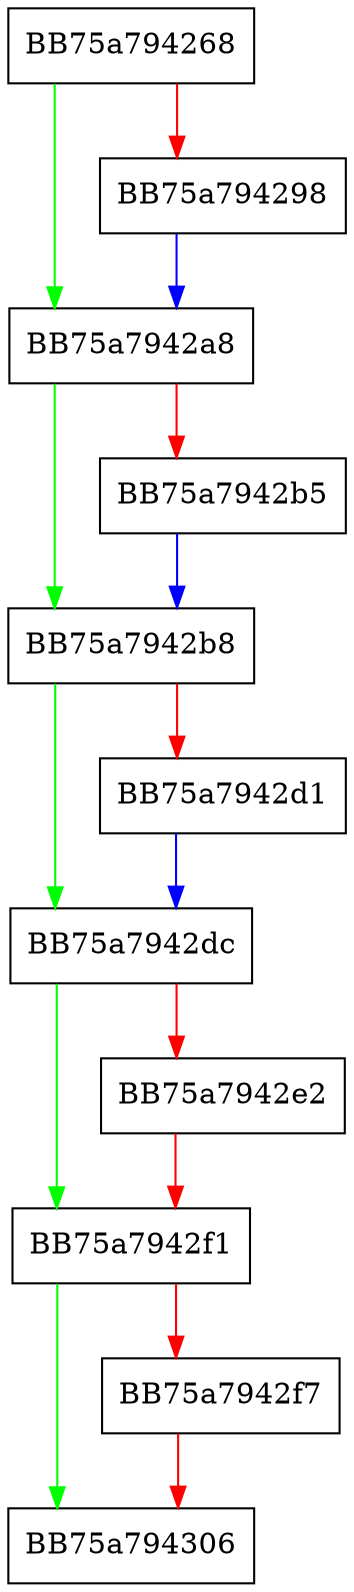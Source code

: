 digraph _strtoi64 {
  node [shape="box"];
  graph [splines=ortho];
  BB75a794268 -> BB75a7942a8 [color="green"];
  BB75a794268 -> BB75a794298 [color="red"];
  BB75a794298 -> BB75a7942a8 [color="blue"];
  BB75a7942a8 -> BB75a7942b8 [color="green"];
  BB75a7942a8 -> BB75a7942b5 [color="red"];
  BB75a7942b5 -> BB75a7942b8 [color="blue"];
  BB75a7942b8 -> BB75a7942dc [color="green"];
  BB75a7942b8 -> BB75a7942d1 [color="red"];
  BB75a7942d1 -> BB75a7942dc [color="blue"];
  BB75a7942dc -> BB75a7942f1 [color="green"];
  BB75a7942dc -> BB75a7942e2 [color="red"];
  BB75a7942e2 -> BB75a7942f1 [color="red"];
  BB75a7942f1 -> BB75a794306 [color="green"];
  BB75a7942f1 -> BB75a7942f7 [color="red"];
  BB75a7942f7 -> BB75a794306 [color="red"];
}